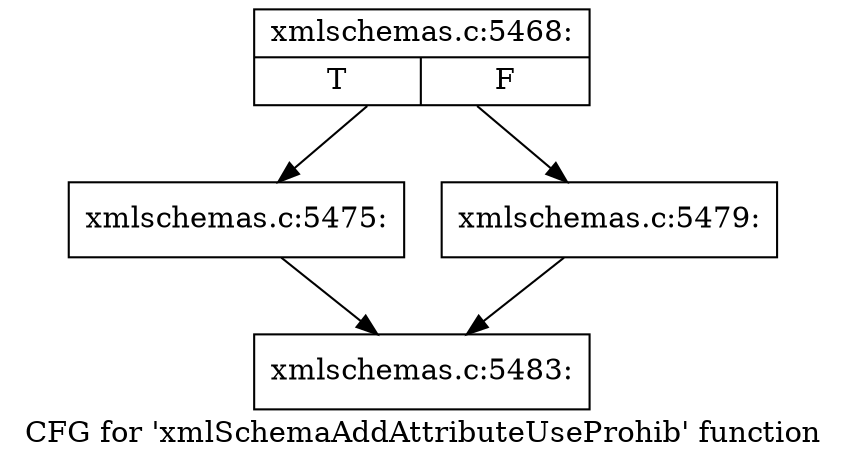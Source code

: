 digraph "CFG for 'xmlSchemaAddAttributeUseProhib' function" {
	label="CFG for 'xmlSchemaAddAttributeUseProhib' function";

	Node0x55d0261cddc0 [shape=record,label="{xmlschemas.c:5468:|{<s0>T|<s1>F}}"];
	Node0x55d0261cddc0 -> Node0x55d0261ceba0;
	Node0x55d0261cddc0 -> Node0x55d0261cebf0;
	Node0x55d0261ceba0 [shape=record,label="{xmlschemas.c:5475:}"];
	Node0x55d0261ceba0 -> Node0x55d0261cde10;
	Node0x55d0261cebf0 [shape=record,label="{xmlschemas.c:5479:}"];
	Node0x55d0261cebf0 -> Node0x55d0261cde10;
	Node0x55d0261cde10 [shape=record,label="{xmlschemas.c:5483:}"];
}
